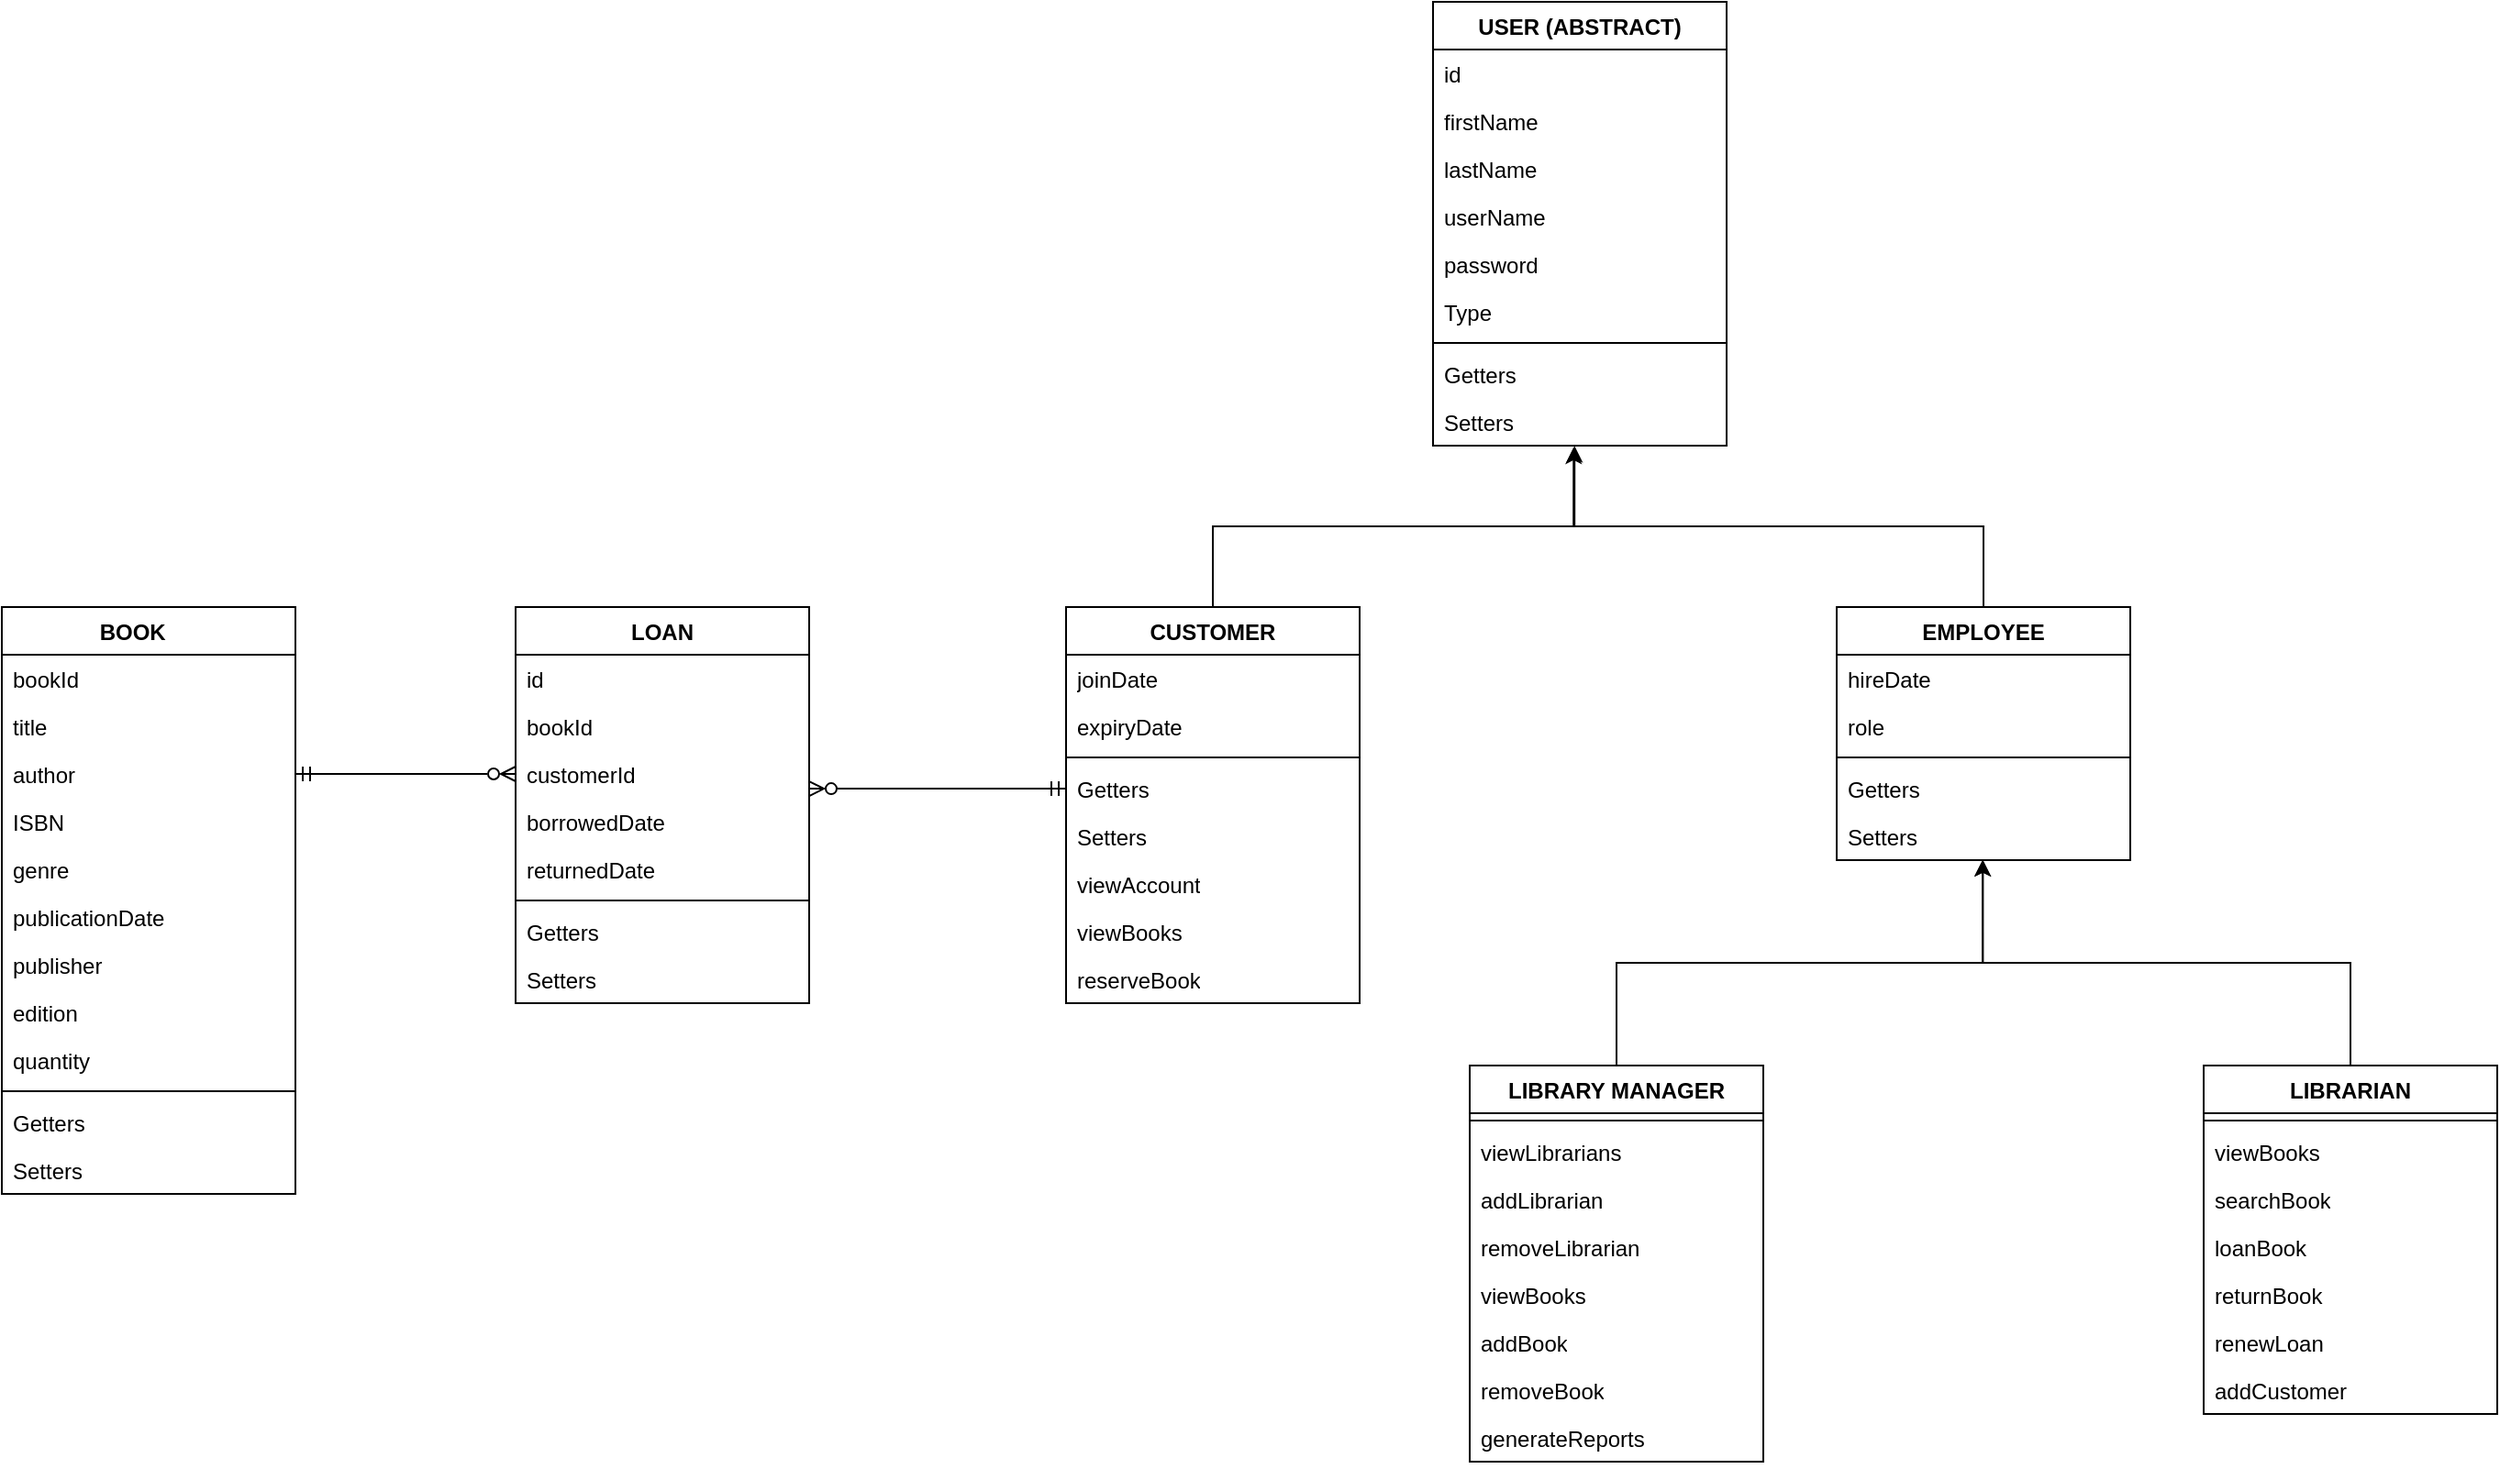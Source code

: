 <mxfile version="21.6.5" type="device">
  <diagram name="Page-1" id="CSYK2k617YcpmKGUO5YE">
    <mxGraphModel dx="2284" dy="1936" grid="1" gridSize="10" guides="1" tooltips="1" connect="1" arrows="1" fold="1" page="1" pageScale="1" pageWidth="850" pageHeight="1100" math="0" shadow="0">
      <root>
        <mxCell id="0" />
        <mxCell id="1" parent="0" />
        <mxCell id="xGy6aQmsAo6uBfK0OafM-1" value="BOOK&lt;span style=&quot;white-space: pre;&quot;&gt;&#x9;&lt;/span&gt;" style="swimlane;fontStyle=1;align=center;verticalAlign=top;childLayout=stackLayout;horizontal=1;startSize=26;horizontalStack=0;resizeParent=1;resizeParentMax=0;resizeLast=0;collapsible=1;marginBottom=0;whiteSpace=wrap;html=1;" parent="1" vertex="1">
          <mxGeometry x="-440" y="310" width="160" height="320" as="geometry">
            <mxRectangle x="-440" y="310" width="90" height="30" as="alternateBounds" />
          </mxGeometry>
        </mxCell>
        <mxCell id="xGy6aQmsAo6uBfK0OafM-2" value="bookId" style="text;strokeColor=none;fillColor=none;align=left;verticalAlign=top;spacingLeft=4;spacingRight=4;overflow=hidden;rotatable=0;points=[[0,0.5],[1,0.5]];portConstraint=eastwest;whiteSpace=wrap;html=1;" parent="xGy6aQmsAo6uBfK0OafM-1" vertex="1">
          <mxGeometry y="26" width="160" height="26" as="geometry" />
        </mxCell>
        <mxCell id="xGy6aQmsAo6uBfK0OafM-5" value="title" style="text;strokeColor=none;fillColor=none;align=left;verticalAlign=top;spacingLeft=4;spacingRight=4;overflow=hidden;rotatable=0;points=[[0,0.5],[1,0.5]];portConstraint=eastwest;whiteSpace=wrap;html=1;" parent="xGy6aQmsAo6uBfK0OafM-1" vertex="1">
          <mxGeometry y="52" width="160" height="26" as="geometry" />
        </mxCell>
        <mxCell id="xGy6aQmsAo6uBfK0OafM-6" value="author" style="text;strokeColor=none;fillColor=none;align=left;verticalAlign=top;spacingLeft=4;spacingRight=4;overflow=hidden;rotatable=0;points=[[0,0.5],[1,0.5]];portConstraint=eastwest;whiteSpace=wrap;html=1;" parent="xGy6aQmsAo6uBfK0OafM-1" vertex="1">
          <mxGeometry y="78" width="160" height="26" as="geometry" />
        </mxCell>
        <mxCell id="xGy6aQmsAo6uBfK0OafM-7" value="ISBN" style="text;strokeColor=none;fillColor=none;align=left;verticalAlign=top;spacingLeft=4;spacingRight=4;overflow=hidden;rotatable=0;points=[[0,0.5],[1,0.5]];portConstraint=eastwest;whiteSpace=wrap;html=1;" parent="xGy6aQmsAo6uBfK0OafM-1" vertex="1">
          <mxGeometry y="104" width="160" height="26" as="geometry" />
        </mxCell>
        <mxCell id="xGy6aQmsAo6uBfK0OafM-8" value="genre" style="text;strokeColor=none;fillColor=none;align=left;verticalAlign=top;spacingLeft=4;spacingRight=4;overflow=hidden;rotatable=0;points=[[0,0.5],[1,0.5]];portConstraint=eastwest;whiteSpace=wrap;html=1;" parent="xGy6aQmsAo6uBfK0OafM-1" vertex="1">
          <mxGeometry y="130" width="160" height="26" as="geometry" />
        </mxCell>
        <mxCell id="xGy6aQmsAo6uBfK0OafM-9" value="publicationDate" style="text;strokeColor=none;fillColor=none;align=left;verticalAlign=top;spacingLeft=4;spacingRight=4;overflow=hidden;rotatable=0;points=[[0,0.5],[1,0.5]];portConstraint=eastwest;whiteSpace=wrap;html=1;" parent="xGy6aQmsAo6uBfK0OafM-1" vertex="1">
          <mxGeometry y="156" width="160" height="26" as="geometry" />
        </mxCell>
        <mxCell id="xGy6aQmsAo6uBfK0OafM-10" value="publisher" style="text;strokeColor=none;fillColor=none;align=left;verticalAlign=top;spacingLeft=4;spacingRight=4;overflow=hidden;rotatable=0;points=[[0,0.5],[1,0.5]];portConstraint=eastwest;whiteSpace=wrap;html=1;" parent="xGy6aQmsAo6uBfK0OafM-1" vertex="1">
          <mxGeometry y="182" width="160" height="26" as="geometry" />
        </mxCell>
        <mxCell id="xGy6aQmsAo6uBfK0OafM-11" value="edition" style="text;strokeColor=none;fillColor=none;align=left;verticalAlign=top;spacingLeft=4;spacingRight=4;overflow=hidden;rotatable=0;points=[[0,0.5],[1,0.5]];portConstraint=eastwest;whiteSpace=wrap;html=1;" parent="xGy6aQmsAo6uBfK0OafM-1" vertex="1">
          <mxGeometry y="208" width="160" height="26" as="geometry" />
        </mxCell>
        <mxCell id="xGy6aQmsAo6uBfK0OafM-12" value="quantity" style="text;strokeColor=none;fillColor=none;align=left;verticalAlign=top;spacingLeft=4;spacingRight=4;overflow=hidden;rotatable=0;points=[[0,0.5],[1,0.5]];portConstraint=eastwest;whiteSpace=wrap;html=1;" parent="xGy6aQmsAo6uBfK0OafM-1" vertex="1">
          <mxGeometry y="234" width="160" height="26" as="geometry" />
        </mxCell>
        <mxCell id="xGy6aQmsAo6uBfK0OafM-3" value="" style="line;strokeWidth=1;fillColor=none;align=left;verticalAlign=middle;spacingTop=-1;spacingLeft=3;spacingRight=3;rotatable=0;labelPosition=right;points=[];portConstraint=eastwest;strokeColor=inherit;" parent="xGy6aQmsAo6uBfK0OafM-1" vertex="1">
          <mxGeometry y="260" width="160" height="8" as="geometry" />
        </mxCell>
        <mxCell id="xGy6aQmsAo6uBfK0OafM-4" value="Getters" style="text;strokeColor=none;fillColor=none;align=left;verticalAlign=top;spacingLeft=4;spacingRight=4;overflow=hidden;rotatable=0;points=[[0,0.5],[1,0.5]];portConstraint=eastwest;whiteSpace=wrap;html=1;" parent="xGy6aQmsAo6uBfK0OafM-1" vertex="1">
          <mxGeometry y="268" width="160" height="26" as="geometry" />
        </mxCell>
        <mxCell id="xGy6aQmsAo6uBfK0OafM-13" value="Setters" style="text;strokeColor=none;fillColor=none;align=left;verticalAlign=top;spacingLeft=4;spacingRight=4;overflow=hidden;rotatable=0;points=[[0,0.5],[1,0.5]];portConstraint=eastwest;whiteSpace=wrap;html=1;" parent="xGy6aQmsAo6uBfK0OafM-1" vertex="1">
          <mxGeometry y="294" width="160" height="26" as="geometry" />
        </mxCell>
        <mxCell id="xGy6aQmsAo6uBfK0OafM-14" value="USER (ABSTRACT)" style="swimlane;fontStyle=1;align=center;verticalAlign=top;childLayout=stackLayout;horizontal=1;startSize=26;horizontalStack=0;resizeParent=1;resizeParentMax=0;resizeLast=0;collapsible=1;marginBottom=0;whiteSpace=wrap;html=1;" parent="1" vertex="1">
          <mxGeometry x="340" y="-20" width="160" height="242" as="geometry">
            <mxRectangle x="340" width="170" height="30" as="alternateBounds" />
          </mxGeometry>
        </mxCell>
        <mxCell id="xGy6aQmsAo6uBfK0OafM-15" value="id" style="text;strokeColor=none;fillColor=none;align=left;verticalAlign=top;spacingLeft=4;spacingRight=4;overflow=hidden;rotatable=0;points=[[0,0.5],[1,0.5]];portConstraint=eastwest;whiteSpace=wrap;html=1;" parent="xGy6aQmsAo6uBfK0OafM-14" vertex="1">
          <mxGeometry y="26" width="160" height="26" as="geometry" />
        </mxCell>
        <mxCell id="xGy6aQmsAo6uBfK0OafM-18" value="firstName" style="text;strokeColor=none;fillColor=none;align=left;verticalAlign=top;spacingLeft=4;spacingRight=4;overflow=hidden;rotatable=0;points=[[0,0.5],[1,0.5]];portConstraint=eastwest;whiteSpace=wrap;html=1;" parent="xGy6aQmsAo6uBfK0OafM-14" vertex="1">
          <mxGeometry y="52" width="160" height="26" as="geometry" />
        </mxCell>
        <mxCell id="xGy6aQmsAo6uBfK0OafM-19" value="lastName" style="text;strokeColor=none;fillColor=none;align=left;verticalAlign=top;spacingLeft=4;spacingRight=4;overflow=hidden;rotatable=0;points=[[0,0.5],[1,0.5]];portConstraint=eastwest;whiteSpace=wrap;html=1;" parent="xGy6aQmsAo6uBfK0OafM-14" vertex="1">
          <mxGeometry y="78" width="160" height="26" as="geometry" />
        </mxCell>
        <mxCell id="xGy6aQmsAo6uBfK0OafM-22" value="userName" style="text;strokeColor=none;fillColor=none;align=left;verticalAlign=top;spacingLeft=4;spacingRight=4;overflow=hidden;rotatable=0;points=[[0,0.5],[1,0.5]];portConstraint=eastwest;whiteSpace=wrap;html=1;" parent="xGy6aQmsAo6uBfK0OafM-14" vertex="1">
          <mxGeometry y="104" width="160" height="26" as="geometry" />
        </mxCell>
        <mxCell id="xGy6aQmsAo6uBfK0OafM-23" value="password" style="text;strokeColor=none;fillColor=none;align=left;verticalAlign=top;spacingLeft=4;spacingRight=4;overflow=hidden;rotatable=0;points=[[0,0.5],[1,0.5]];portConstraint=eastwest;whiteSpace=wrap;html=1;" parent="xGy6aQmsAo6uBfK0OafM-14" vertex="1">
          <mxGeometry y="130" width="160" height="26" as="geometry" />
        </mxCell>
        <mxCell id="WNPPXChh9OuzpsBVXthQ-1" value="Type" style="text;strokeColor=none;fillColor=none;align=left;verticalAlign=top;spacingLeft=4;spacingRight=4;overflow=hidden;rotatable=0;points=[[0,0.5],[1,0.5]];portConstraint=eastwest;whiteSpace=wrap;html=1;" vertex="1" parent="xGy6aQmsAo6uBfK0OafM-14">
          <mxGeometry y="156" width="160" height="26" as="geometry" />
        </mxCell>
        <mxCell id="xGy6aQmsAo6uBfK0OafM-16" value="" style="line;strokeWidth=1;fillColor=none;align=left;verticalAlign=middle;spacingTop=-1;spacingLeft=3;spacingRight=3;rotatable=0;labelPosition=right;points=[];portConstraint=eastwest;strokeColor=inherit;" parent="xGy6aQmsAo6uBfK0OafM-14" vertex="1">
          <mxGeometry y="182" width="160" height="8" as="geometry" />
        </mxCell>
        <mxCell id="xGy6aQmsAo6uBfK0OafM-17" value="Getters" style="text;strokeColor=none;fillColor=none;align=left;verticalAlign=top;spacingLeft=4;spacingRight=4;overflow=hidden;rotatable=0;points=[[0,0.5],[1,0.5]];portConstraint=eastwest;whiteSpace=wrap;html=1;" parent="xGy6aQmsAo6uBfK0OafM-14" vertex="1">
          <mxGeometry y="190" width="160" height="26" as="geometry" />
        </mxCell>
        <mxCell id="xGy6aQmsAo6uBfK0OafM-24" value="Setters" style="text;strokeColor=none;fillColor=none;align=left;verticalAlign=top;spacingLeft=4;spacingRight=4;overflow=hidden;rotatable=0;points=[[0,0.5],[1,0.5]];portConstraint=eastwest;whiteSpace=wrap;html=1;" parent="xGy6aQmsAo6uBfK0OafM-14" vertex="1">
          <mxGeometry y="216" width="160" height="26" as="geometry" />
        </mxCell>
        <mxCell id="xGy6aQmsAo6uBfK0OafM-25" value="LOAN" style="swimlane;fontStyle=1;align=center;verticalAlign=top;childLayout=stackLayout;horizontal=1;startSize=26;horizontalStack=0;resizeParent=1;resizeParentMax=0;resizeLast=0;collapsible=1;marginBottom=0;whiteSpace=wrap;html=1;" parent="1" vertex="1">
          <mxGeometry x="-160" y="310" width="160" height="216" as="geometry">
            <mxRectangle x="-160" y="310" width="70" height="30" as="alternateBounds" />
          </mxGeometry>
        </mxCell>
        <mxCell id="xGy6aQmsAo6uBfK0OafM-26" value="id" style="text;strokeColor=none;fillColor=none;align=left;verticalAlign=top;spacingLeft=4;spacingRight=4;overflow=hidden;rotatable=0;points=[[0,0.5],[1,0.5]];portConstraint=eastwest;whiteSpace=wrap;html=1;" parent="xGy6aQmsAo6uBfK0OafM-25" vertex="1">
          <mxGeometry y="26" width="160" height="26" as="geometry" />
        </mxCell>
        <mxCell id="xGy6aQmsAo6uBfK0OafM-29" value="bookId" style="text;strokeColor=none;fillColor=none;align=left;verticalAlign=top;spacingLeft=4;spacingRight=4;overflow=hidden;rotatable=0;points=[[0,0.5],[1,0.5]];portConstraint=eastwest;whiteSpace=wrap;html=1;" parent="xGy6aQmsAo6uBfK0OafM-25" vertex="1">
          <mxGeometry y="52" width="160" height="26" as="geometry" />
        </mxCell>
        <mxCell id="xGy6aQmsAo6uBfK0OafM-30" value="customerId" style="text;strokeColor=none;fillColor=none;align=left;verticalAlign=top;spacingLeft=4;spacingRight=4;overflow=hidden;rotatable=0;points=[[0,0.5],[1,0.5]];portConstraint=eastwest;whiteSpace=wrap;html=1;" parent="xGy6aQmsAo6uBfK0OafM-25" vertex="1">
          <mxGeometry y="78" width="160" height="26" as="geometry" />
        </mxCell>
        <mxCell id="xGy6aQmsAo6uBfK0OafM-31" value="borrowedDate" style="text;strokeColor=none;fillColor=none;align=left;verticalAlign=top;spacingLeft=4;spacingRight=4;overflow=hidden;rotatable=0;points=[[0,0.5],[1,0.5]];portConstraint=eastwest;whiteSpace=wrap;html=1;" parent="xGy6aQmsAo6uBfK0OafM-25" vertex="1">
          <mxGeometry y="104" width="160" height="26" as="geometry" />
        </mxCell>
        <mxCell id="xGy6aQmsAo6uBfK0OafM-32" value="returnedDate" style="text;strokeColor=none;fillColor=none;align=left;verticalAlign=top;spacingLeft=4;spacingRight=4;overflow=hidden;rotatable=0;points=[[0,0.5],[1,0.5]];portConstraint=eastwest;whiteSpace=wrap;html=1;" parent="xGy6aQmsAo6uBfK0OafM-25" vertex="1">
          <mxGeometry y="130" width="160" height="26" as="geometry" />
        </mxCell>
        <mxCell id="xGy6aQmsAo6uBfK0OafM-27" value="" style="line;strokeWidth=1;fillColor=none;align=left;verticalAlign=middle;spacingTop=-1;spacingLeft=3;spacingRight=3;rotatable=0;labelPosition=right;points=[];portConstraint=eastwest;strokeColor=inherit;" parent="xGy6aQmsAo6uBfK0OafM-25" vertex="1">
          <mxGeometry y="156" width="160" height="8" as="geometry" />
        </mxCell>
        <mxCell id="xGy6aQmsAo6uBfK0OafM-28" value="Getters" style="text;strokeColor=none;fillColor=none;align=left;verticalAlign=top;spacingLeft=4;spacingRight=4;overflow=hidden;rotatable=0;points=[[0,0.5],[1,0.5]];portConstraint=eastwest;whiteSpace=wrap;html=1;" parent="xGy6aQmsAo6uBfK0OafM-25" vertex="1">
          <mxGeometry y="164" width="160" height="26" as="geometry" />
        </mxCell>
        <mxCell id="xGy6aQmsAo6uBfK0OafM-33" value="Setters" style="text;strokeColor=none;fillColor=none;align=left;verticalAlign=top;spacingLeft=4;spacingRight=4;overflow=hidden;rotatable=0;points=[[0,0.5],[1,0.5]];portConstraint=eastwest;whiteSpace=wrap;html=1;" parent="xGy6aQmsAo6uBfK0OafM-25" vertex="1">
          <mxGeometry y="190" width="160" height="26" as="geometry" />
        </mxCell>
        <mxCell id="xGy6aQmsAo6uBfK0OafM-76" style="edgeStyle=orthogonalEdgeStyle;rounded=0;orthogonalLoop=1;jettySize=auto;html=1;exitX=0.5;exitY=0;exitDx=0;exitDy=0;entryX=0.479;entryY=1.038;entryDx=0;entryDy=0;entryPerimeter=0;" parent="1" source="xGy6aQmsAo6uBfK0OafM-34" target="xGy6aQmsAo6uBfK0OafM-24" edge="1">
          <mxGeometry relative="1" as="geometry" />
        </mxCell>
        <mxCell id="xGy6aQmsAo6uBfK0OafM-34" value="CUSTOMER" style="swimlane;fontStyle=1;align=center;verticalAlign=top;childLayout=stackLayout;horizontal=1;startSize=26;horizontalStack=0;resizeParent=1;resizeParentMax=0;resizeLast=0;collapsible=1;marginBottom=0;whiteSpace=wrap;html=1;" parent="1" vertex="1">
          <mxGeometry x="140" y="310" width="160" height="216" as="geometry">
            <mxRectangle x="140" y="310" width="110" height="30" as="alternateBounds" />
          </mxGeometry>
        </mxCell>
        <mxCell id="xGy6aQmsAo6uBfK0OafM-48" value="joinDate" style="text;strokeColor=none;fillColor=none;align=left;verticalAlign=top;spacingLeft=4;spacingRight=4;overflow=hidden;rotatable=0;points=[[0,0.5],[1,0.5]];portConstraint=eastwest;whiteSpace=wrap;html=1;" parent="xGy6aQmsAo6uBfK0OafM-34" vertex="1">
          <mxGeometry y="26" width="160" height="26" as="geometry" />
        </mxCell>
        <mxCell id="xGy6aQmsAo6uBfK0OafM-35" value="expiryDate" style="text;strokeColor=none;fillColor=none;align=left;verticalAlign=top;spacingLeft=4;spacingRight=4;overflow=hidden;rotatable=0;points=[[0,0.5],[1,0.5]];portConstraint=eastwest;whiteSpace=wrap;html=1;" parent="xGy6aQmsAo6uBfK0OafM-34" vertex="1">
          <mxGeometry y="52" width="160" height="26" as="geometry" />
        </mxCell>
        <mxCell id="xGy6aQmsAo6uBfK0OafM-36" value="" style="line;strokeWidth=1;fillColor=none;align=left;verticalAlign=middle;spacingTop=-1;spacingLeft=3;spacingRight=3;rotatable=0;labelPosition=right;points=[];portConstraint=eastwest;strokeColor=inherit;" parent="xGy6aQmsAo6uBfK0OafM-34" vertex="1">
          <mxGeometry y="78" width="160" height="8" as="geometry" />
        </mxCell>
        <mxCell id="xGy6aQmsAo6uBfK0OafM-50" value="Getters" style="text;strokeColor=none;fillColor=none;align=left;verticalAlign=top;spacingLeft=4;spacingRight=4;overflow=hidden;rotatable=0;points=[[0,0.5],[1,0.5]];portConstraint=eastwest;whiteSpace=wrap;html=1;" parent="xGy6aQmsAo6uBfK0OafM-34" vertex="1">
          <mxGeometry y="86" width="160" height="26" as="geometry" />
        </mxCell>
        <mxCell id="xGy6aQmsAo6uBfK0OafM-37" value="Setters" style="text;strokeColor=none;fillColor=none;align=left;verticalAlign=top;spacingLeft=4;spacingRight=4;overflow=hidden;rotatable=0;points=[[0,0.5],[1,0.5]];portConstraint=eastwest;whiteSpace=wrap;html=1;" parent="xGy6aQmsAo6uBfK0OafM-34" vertex="1">
          <mxGeometry y="112" width="160" height="26" as="geometry" />
        </mxCell>
        <mxCell id="xGy6aQmsAo6uBfK0OafM-80" value="viewAccount" style="text;strokeColor=none;fillColor=none;align=left;verticalAlign=top;spacingLeft=4;spacingRight=4;overflow=hidden;rotatable=0;points=[[0,0.5],[1,0.5]];portConstraint=eastwest;whiteSpace=wrap;html=1;" parent="xGy6aQmsAo6uBfK0OafM-34" vertex="1">
          <mxGeometry y="138" width="160" height="26" as="geometry" />
        </mxCell>
        <mxCell id="xGy6aQmsAo6uBfK0OafM-81" value="viewBooks" style="text;strokeColor=none;fillColor=none;align=left;verticalAlign=top;spacingLeft=4;spacingRight=4;overflow=hidden;rotatable=0;points=[[0,0.5],[1,0.5]];portConstraint=eastwest;whiteSpace=wrap;html=1;" parent="xGy6aQmsAo6uBfK0OafM-34" vertex="1">
          <mxGeometry y="164" width="160" height="26" as="geometry" />
        </mxCell>
        <mxCell id="xGy6aQmsAo6uBfK0OafM-82" value="reserveBook" style="text;strokeColor=none;fillColor=none;align=left;verticalAlign=top;spacingLeft=4;spacingRight=4;overflow=hidden;rotatable=0;points=[[0,0.5],[1,0.5]];portConstraint=eastwest;whiteSpace=wrap;html=1;" parent="xGy6aQmsAo6uBfK0OafM-34" vertex="1">
          <mxGeometry y="190" width="160" height="26" as="geometry" />
        </mxCell>
        <mxCell id="xGy6aQmsAo6uBfK0OafM-77" style="edgeStyle=orthogonalEdgeStyle;rounded=0;orthogonalLoop=1;jettySize=auto;html=1;exitX=0.5;exitY=0;exitDx=0;exitDy=0;entryX=0.482;entryY=1.003;entryDx=0;entryDy=0;entryPerimeter=0;" parent="1" source="xGy6aQmsAo6uBfK0OafM-38" target="xGy6aQmsAo6uBfK0OafM-24" edge="1">
          <mxGeometry relative="1" as="geometry" />
        </mxCell>
        <mxCell id="xGy6aQmsAo6uBfK0OafM-38" value="EMPLOYEE" style="swimlane;fontStyle=1;align=center;verticalAlign=top;childLayout=stackLayout;horizontal=1;startSize=26;horizontalStack=0;resizeParent=1;resizeParentMax=0;resizeLast=0;collapsible=1;marginBottom=0;whiteSpace=wrap;html=1;" parent="1" vertex="1">
          <mxGeometry x="560" y="310" width="160" height="138" as="geometry">
            <mxRectangle x="560" y="310" width="110" height="30" as="alternateBounds" />
          </mxGeometry>
        </mxCell>
        <mxCell id="xGy6aQmsAo6uBfK0OafM-39" value="hireDate" style="text;strokeColor=none;fillColor=none;align=left;verticalAlign=top;spacingLeft=4;spacingRight=4;overflow=hidden;rotatable=0;points=[[0,0.5],[1,0.5]];portConstraint=eastwest;whiteSpace=wrap;html=1;" parent="xGy6aQmsAo6uBfK0OafM-38" vertex="1">
          <mxGeometry y="26" width="160" height="26" as="geometry" />
        </mxCell>
        <mxCell id="xGy6aQmsAo6uBfK0OafM-51" value="role" style="text;strokeColor=none;fillColor=none;align=left;verticalAlign=top;spacingLeft=4;spacingRight=4;overflow=hidden;rotatable=0;points=[[0,0.5],[1,0.5]];portConstraint=eastwest;whiteSpace=wrap;html=1;" parent="xGy6aQmsAo6uBfK0OafM-38" vertex="1">
          <mxGeometry y="52" width="160" height="26" as="geometry" />
        </mxCell>
        <mxCell id="xGy6aQmsAo6uBfK0OafM-40" value="" style="line;strokeWidth=1;fillColor=none;align=left;verticalAlign=middle;spacingTop=-1;spacingLeft=3;spacingRight=3;rotatable=0;labelPosition=right;points=[];portConstraint=eastwest;strokeColor=inherit;" parent="xGy6aQmsAo6uBfK0OafM-38" vertex="1">
          <mxGeometry y="78" width="160" height="8" as="geometry" />
        </mxCell>
        <mxCell id="xGy6aQmsAo6uBfK0OafM-41" value="Getters" style="text;strokeColor=none;fillColor=none;align=left;verticalAlign=top;spacingLeft=4;spacingRight=4;overflow=hidden;rotatable=0;points=[[0,0.5],[1,0.5]];portConstraint=eastwest;whiteSpace=wrap;html=1;" parent="xGy6aQmsAo6uBfK0OafM-38" vertex="1">
          <mxGeometry y="86" width="160" height="26" as="geometry" />
        </mxCell>
        <mxCell id="xGy6aQmsAo6uBfK0OafM-53" value="Setters" style="text;strokeColor=none;fillColor=none;align=left;verticalAlign=top;spacingLeft=4;spacingRight=4;overflow=hidden;rotatable=0;points=[[0,0.5],[1,0.5]];portConstraint=eastwest;whiteSpace=wrap;html=1;" parent="xGy6aQmsAo6uBfK0OafM-38" vertex="1">
          <mxGeometry y="112" width="160" height="26" as="geometry" />
        </mxCell>
        <mxCell id="xGy6aQmsAo6uBfK0OafM-79" style="edgeStyle=orthogonalEdgeStyle;rounded=0;orthogonalLoop=1;jettySize=auto;html=1;exitX=0.5;exitY=0;exitDx=0;exitDy=0;entryX=0.497;entryY=0.993;entryDx=0;entryDy=0;entryPerimeter=0;" parent="1" source="xGy6aQmsAo6uBfK0OafM-54" target="xGy6aQmsAo6uBfK0OafM-53" edge="1">
          <mxGeometry relative="1" as="geometry" />
        </mxCell>
        <mxCell id="xGy6aQmsAo6uBfK0OafM-54" value="LIBRARY MANAGER" style="swimlane;fontStyle=1;align=center;verticalAlign=top;childLayout=stackLayout;horizontal=1;startSize=26;horizontalStack=0;resizeParent=1;resizeParentMax=0;resizeLast=0;collapsible=1;marginBottom=0;whiteSpace=wrap;html=1;" parent="1" vertex="1">
          <mxGeometry x="360" y="560" width="160" height="216" as="geometry">
            <mxRectangle x="360" y="550" width="160" height="30" as="alternateBounds" />
          </mxGeometry>
        </mxCell>
        <mxCell id="xGy6aQmsAo6uBfK0OafM-56" value="" style="line;strokeWidth=1;fillColor=none;align=left;verticalAlign=middle;spacingTop=-1;spacingLeft=3;spacingRight=3;rotatable=0;labelPosition=right;points=[];portConstraint=eastwest;strokeColor=inherit;" parent="xGy6aQmsAo6uBfK0OafM-54" vertex="1">
          <mxGeometry y="26" width="160" height="8" as="geometry" />
        </mxCell>
        <mxCell id="xGy6aQmsAo6uBfK0OafM-57" value="viewLibrarians" style="text;strokeColor=none;fillColor=none;align=left;verticalAlign=top;spacingLeft=4;spacingRight=4;overflow=hidden;rotatable=0;points=[[0,0.5],[1,0.5]];portConstraint=eastwest;whiteSpace=wrap;html=1;" parent="xGy6aQmsAo6uBfK0OafM-54" vertex="1">
          <mxGeometry y="34" width="160" height="26" as="geometry" />
        </mxCell>
        <mxCell id="xGy6aQmsAo6uBfK0OafM-58" value="addLibrarian" style="text;strokeColor=none;fillColor=none;align=left;verticalAlign=top;spacingLeft=4;spacingRight=4;overflow=hidden;rotatable=0;points=[[0,0.5],[1,0.5]];portConstraint=eastwest;whiteSpace=wrap;html=1;" parent="xGy6aQmsAo6uBfK0OafM-54" vertex="1">
          <mxGeometry y="60" width="160" height="26" as="geometry" />
        </mxCell>
        <mxCell id="xGy6aQmsAo6uBfK0OafM-59" value="removeLibrarian" style="text;strokeColor=none;fillColor=none;align=left;verticalAlign=top;spacingLeft=4;spacingRight=4;overflow=hidden;rotatable=0;points=[[0,0.5],[1,0.5]];portConstraint=eastwest;whiteSpace=wrap;html=1;" parent="xGy6aQmsAo6uBfK0OafM-54" vertex="1">
          <mxGeometry y="86" width="160" height="26" as="geometry" />
        </mxCell>
        <mxCell id="xGy6aQmsAo6uBfK0OafM-60" value="viewBooks" style="text;strokeColor=none;fillColor=none;align=left;verticalAlign=top;spacingLeft=4;spacingRight=4;overflow=hidden;rotatable=0;points=[[0,0.5],[1,0.5]];portConstraint=eastwest;whiteSpace=wrap;html=1;" parent="xGy6aQmsAo6uBfK0OafM-54" vertex="1">
          <mxGeometry y="112" width="160" height="26" as="geometry" />
        </mxCell>
        <mxCell id="xGy6aQmsAo6uBfK0OafM-61" value="addBook" style="text;strokeColor=none;fillColor=none;align=left;verticalAlign=top;spacingLeft=4;spacingRight=4;overflow=hidden;rotatable=0;points=[[0,0.5],[1,0.5]];portConstraint=eastwest;whiteSpace=wrap;html=1;" parent="xGy6aQmsAo6uBfK0OafM-54" vertex="1">
          <mxGeometry y="138" width="160" height="26" as="geometry" />
        </mxCell>
        <mxCell id="xGy6aQmsAo6uBfK0OafM-62" value="removeBook" style="text;strokeColor=none;fillColor=none;align=left;verticalAlign=top;spacingLeft=4;spacingRight=4;overflow=hidden;rotatable=0;points=[[0,0.5],[1,0.5]];portConstraint=eastwest;whiteSpace=wrap;html=1;" parent="xGy6aQmsAo6uBfK0OafM-54" vertex="1">
          <mxGeometry y="164" width="160" height="26" as="geometry" />
        </mxCell>
        <mxCell id="xGy6aQmsAo6uBfK0OafM-63" value="generateReports" style="text;strokeColor=none;fillColor=none;align=left;verticalAlign=top;spacingLeft=4;spacingRight=4;overflow=hidden;rotatable=0;points=[[0,0.5],[1,0.5]];portConstraint=eastwest;whiteSpace=wrap;html=1;" parent="xGy6aQmsAo6uBfK0OafM-54" vertex="1">
          <mxGeometry y="190" width="160" height="26" as="geometry" />
        </mxCell>
        <mxCell id="xGy6aQmsAo6uBfK0OafM-78" style="edgeStyle=orthogonalEdgeStyle;rounded=0;orthogonalLoop=1;jettySize=auto;html=1;exitX=0.5;exitY=0;exitDx=0;exitDy=0;entryX=0.498;entryY=0.996;entryDx=0;entryDy=0;entryPerimeter=0;" parent="1" source="xGy6aQmsAo6uBfK0OafM-64" target="xGy6aQmsAo6uBfK0OafM-53" edge="1">
          <mxGeometry relative="1" as="geometry" />
        </mxCell>
        <mxCell id="xGy6aQmsAo6uBfK0OafM-64" value="LIBRARIAN" style="swimlane;fontStyle=1;align=center;verticalAlign=top;childLayout=stackLayout;horizontal=1;startSize=26;horizontalStack=0;resizeParent=1;resizeParentMax=0;resizeLast=0;collapsible=1;marginBottom=0;whiteSpace=wrap;html=1;" parent="1" vertex="1">
          <mxGeometry x="760" y="560" width="160" height="190" as="geometry">
            <mxRectangle x="760" y="550" width="110" height="30" as="alternateBounds" />
          </mxGeometry>
        </mxCell>
        <mxCell id="xGy6aQmsAo6uBfK0OafM-66" value="" style="line;strokeWidth=1;fillColor=none;align=left;verticalAlign=middle;spacingTop=-1;spacingLeft=3;spacingRight=3;rotatable=0;labelPosition=right;points=[];portConstraint=eastwest;strokeColor=inherit;" parent="xGy6aQmsAo6uBfK0OafM-64" vertex="1">
          <mxGeometry y="26" width="160" height="8" as="geometry" />
        </mxCell>
        <mxCell id="xGy6aQmsAo6uBfK0OafM-67" value="viewBooks" style="text;strokeColor=none;fillColor=none;align=left;verticalAlign=top;spacingLeft=4;spacingRight=4;overflow=hidden;rotatable=0;points=[[0,0.5],[1,0.5]];portConstraint=eastwest;whiteSpace=wrap;html=1;" parent="xGy6aQmsAo6uBfK0OafM-64" vertex="1">
          <mxGeometry y="34" width="160" height="26" as="geometry" />
        </mxCell>
        <mxCell id="xGy6aQmsAo6uBfK0OafM-68" value="searchBook" style="text;strokeColor=none;fillColor=none;align=left;verticalAlign=top;spacingLeft=4;spacingRight=4;overflow=hidden;rotatable=0;points=[[0,0.5],[1,0.5]];portConstraint=eastwest;whiteSpace=wrap;html=1;" parent="xGy6aQmsAo6uBfK0OafM-64" vertex="1">
          <mxGeometry y="60" width="160" height="26" as="geometry" />
        </mxCell>
        <mxCell id="xGy6aQmsAo6uBfK0OafM-69" value="loanBook" style="text;strokeColor=none;fillColor=none;align=left;verticalAlign=top;spacingLeft=4;spacingRight=4;overflow=hidden;rotatable=0;points=[[0,0.5],[1,0.5]];portConstraint=eastwest;whiteSpace=wrap;html=1;" parent="xGy6aQmsAo6uBfK0OafM-64" vertex="1">
          <mxGeometry y="86" width="160" height="26" as="geometry" />
        </mxCell>
        <mxCell id="xGy6aQmsAo6uBfK0OafM-70" value="returnBook" style="text;strokeColor=none;fillColor=none;align=left;verticalAlign=top;spacingLeft=4;spacingRight=4;overflow=hidden;rotatable=0;points=[[0,0.5],[1,0.5]];portConstraint=eastwest;whiteSpace=wrap;html=1;" parent="xGy6aQmsAo6uBfK0OafM-64" vertex="1">
          <mxGeometry y="112" width="160" height="26" as="geometry" />
        </mxCell>
        <mxCell id="xGy6aQmsAo6uBfK0OafM-71" value="renewLoan" style="text;strokeColor=none;fillColor=none;align=left;verticalAlign=top;spacingLeft=4;spacingRight=4;overflow=hidden;rotatable=0;points=[[0,0.5],[1,0.5]];portConstraint=eastwest;whiteSpace=wrap;html=1;" parent="xGy6aQmsAo6uBfK0OafM-64" vertex="1">
          <mxGeometry y="138" width="160" height="26" as="geometry" />
        </mxCell>
        <mxCell id="xGy6aQmsAo6uBfK0OafM-72" value="addCustomer" style="text;strokeColor=none;fillColor=none;align=left;verticalAlign=top;spacingLeft=4;spacingRight=4;overflow=hidden;rotatable=0;points=[[0,0.5],[1,0.5]];portConstraint=eastwest;whiteSpace=wrap;html=1;" parent="xGy6aQmsAo6uBfK0OafM-64" vertex="1">
          <mxGeometry y="164" width="160" height="26" as="geometry" />
        </mxCell>
        <mxCell id="xGy6aQmsAo6uBfK0OafM-83" style="edgeStyle=orthogonalEdgeStyle;rounded=0;orthogonalLoop=1;jettySize=auto;html=1;exitX=0;exitY=0.5;exitDx=0;exitDy=0;entryX=1;entryY=0.81;entryDx=0;entryDy=0;entryPerimeter=0;endArrow=ERzeroToMany;endFill=0;startArrow=ERmandOne;startFill=0;" parent="1" source="xGy6aQmsAo6uBfK0OafM-50" target="xGy6aQmsAo6uBfK0OafM-30" edge="1">
          <mxGeometry relative="1" as="geometry" />
        </mxCell>
        <mxCell id="xGy6aQmsAo6uBfK0OafM-85" style="edgeStyle=orthogonalEdgeStyle;rounded=0;orthogonalLoop=1;jettySize=auto;html=1;exitX=0;exitY=0.5;exitDx=0;exitDy=0;entryX=1;entryY=0.5;entryDx=0;entryDy=0;endArrow=ERmandOne;endFill=0;startArrow=ERzeroToMany;startFill=0;" parent="1" source="xGy6aQmsAo6uBfK0OafM-30" target="xGy6aQmsAo6uBfK0OafM-6" edge="1">
          <mxGeometry relative="1" as="geometry" />
        </mxCell>
      </root>
    </mxGraphModel>
  </diagram>
</mxfile>
